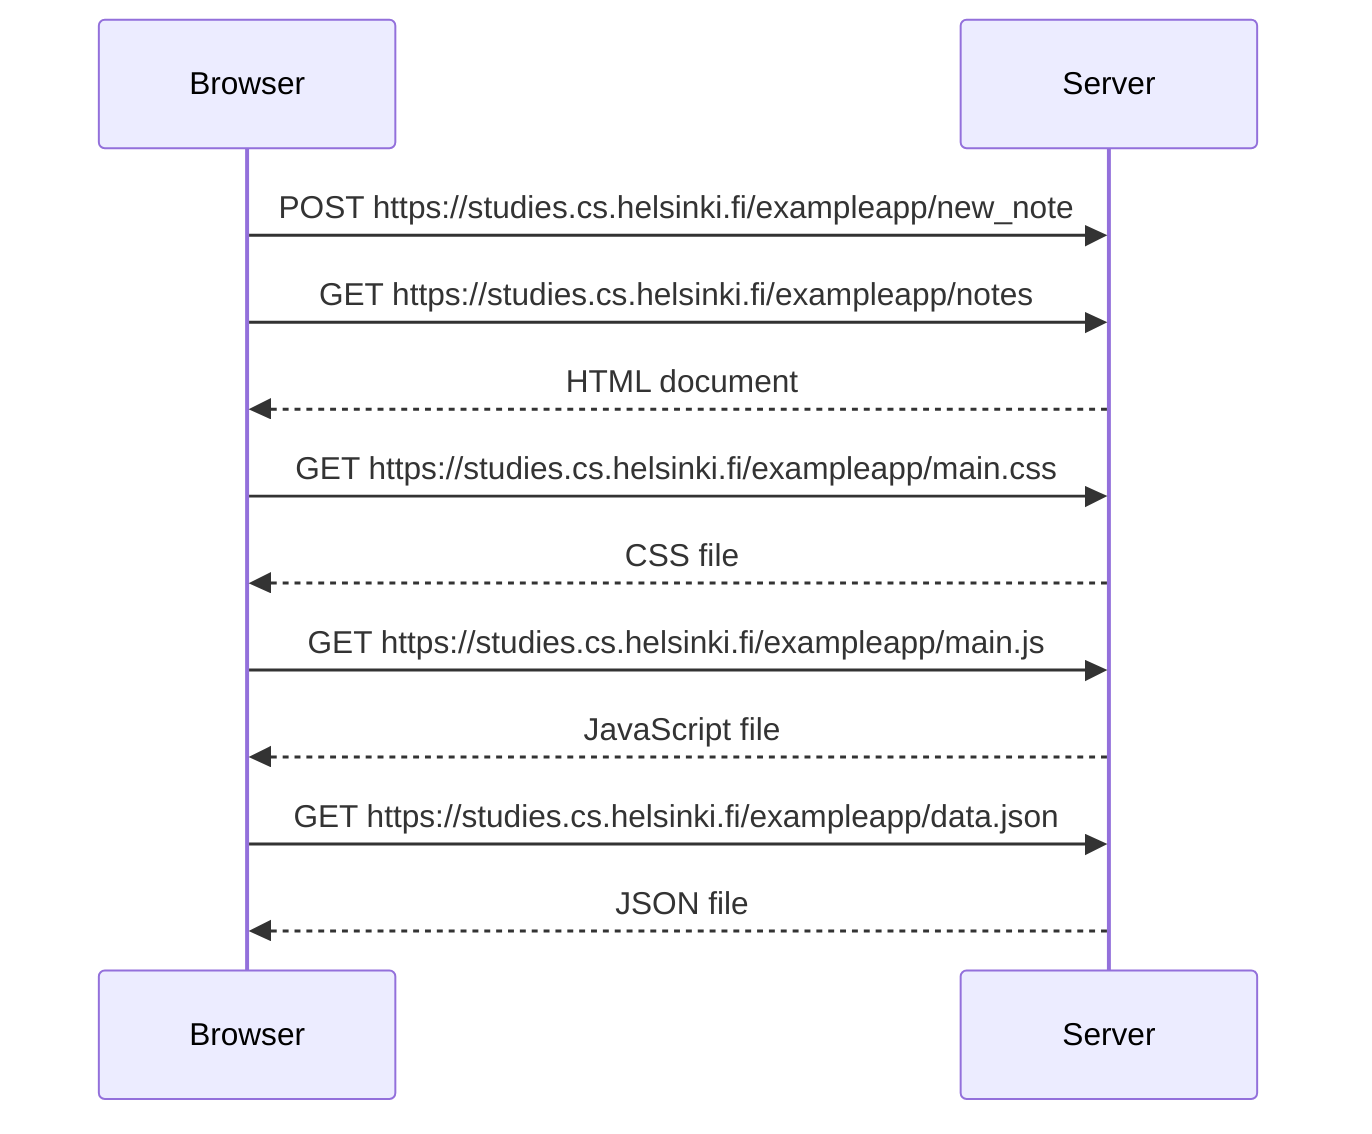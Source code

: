 sequenceDiagram
    participant Browser
    participant Server
    Browser->>Server: POST https://studies.cs.helsinki.fi/exampleapp/new_note
    Browser->>Server: GET https://studies.cs.helsinki.fi/exampleapp/notes
    Server-->>Browser: HTML document
    Browser->>Server: GET https://studies.cs.helsinki.fi/exampleapp/main.css
    Server-->>Browser: CSS file
    Browser->>Server: GET https://studies.cs.helsinki.fi/exampleapp/main.js
    Server-->>Browser: JavaScript file
    Browser->>Server: GET https://studies.cs.helsinki.fi/exampleapp/data.json
    Server-->>Browser: JSON file